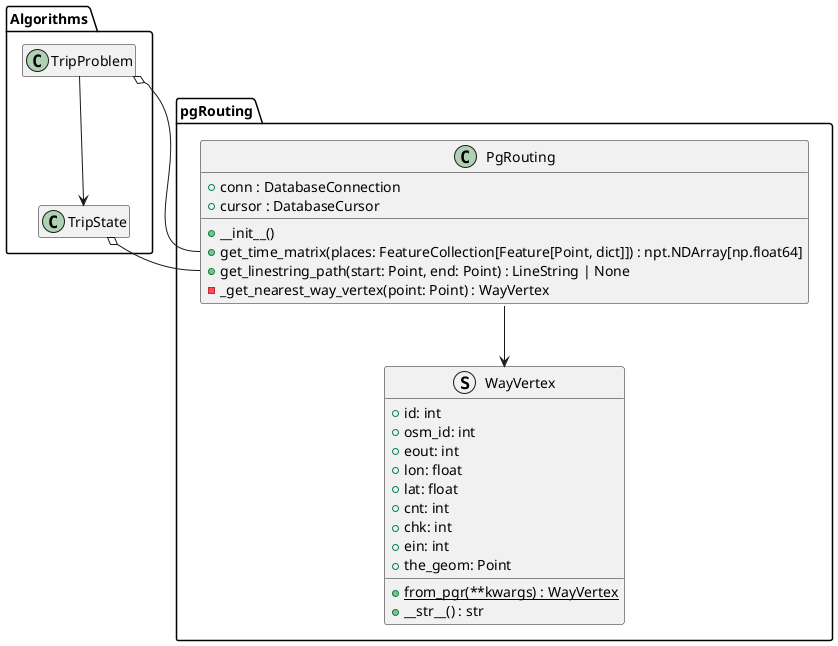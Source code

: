@startuml Backend pgrouting module classes

package package_algorithms as "Algorithms" {

  class TripProblem {}
  hide TripProblem members

  class TripState {}
  hide TripState members

  TripProblem --> TripState

}

package package_pgrouting as "pgRouting" {
  class PgRouting {
    +conn : DatabaseConnection
    +cursor : DatabaseCursor

    +__init__()
    +get_time_matrix(places: FeatureCollection[Feature[Point, dict]]) : npt.NDArray[np.float64]
    +get_linestring_path(start: Point, end: Point) : LineString | None
    -_get_nearest_way_vertex(point: Point) : WayVertex
  }

  struct WayVertex {
    +id: int
    +osm_id: int
    +eout: int
    +lon: float
    +lat: float
    +cnt: int
    +chk: int
    +ein: int
    +the_geom: Point

    +{static} from_pgr(**kwargs) : WayVertex
    +__str__() : str
  }

  PgRouting --> WayVertex
}

TripProblem o-right- PgRouting::get_time_matrix
TripState o-right- PgRouting::get_linestring_path

@enduml